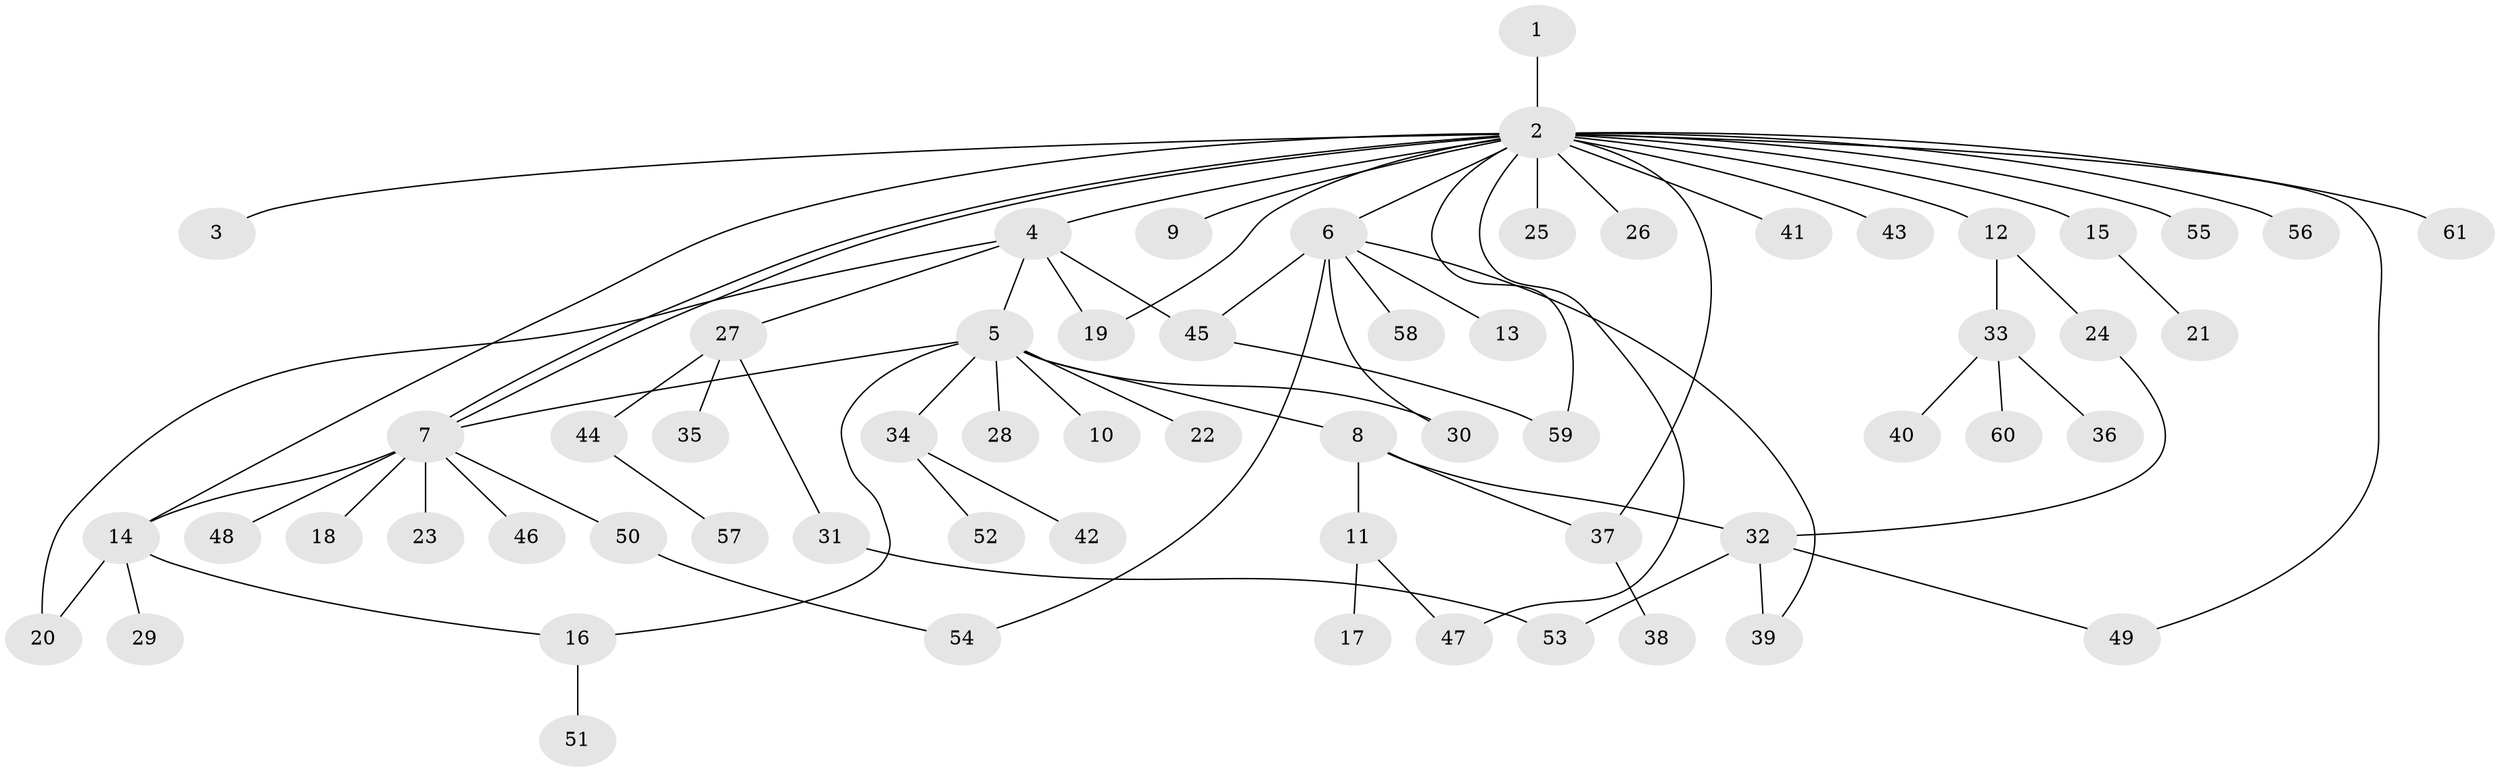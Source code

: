 // Generated by graph-tools (version 1.1) at 2025/14/03/09/25 04:14:21]
// undirected, 61 vertices, 76 edges
graph export_dot {
graph [start="1"]
  node [color=gray90,style=filled];
  1;
  2;
  3;
  4;
  5;
  6;
  7;
  8;
  9;
  10;
  11;
  12;
  13;
  14;
  15;
  16;
  17;
  18;
  19;
  20;
  21;
  22;
  23;
  24;
  25;
  26;
  27;
  28;
  29;
  30;
  31;
  32;
  33;
  34;
  35;
  36;
  37;
  38;
  39;
  40;
  41;
  42;
  43;
  44;
  45;
  46;
  47;
  48;
  49;
  50;
  51;
  52;
  53;
  54;
  55;
  56;
  57;
  58;
  59;
  60;
  61;
  1 -- 2;
  2 -- 3;
  2 -- 4;
  2 -- 6;
  2 -- 7;
  2 -- 7;
  2 -- 9;
  2 -- 12;
  2 -- 14;
  2 -- 15;
  2 -- 19;
  2 -- 25;
  2 -- 26;
  2 -- 37;
  2 -- 41;
  2 -- 43;
  2 -- 47;
  2 -- 49;
  2 -- 55;
  2 -- 56;
  2 -- 59;
  2 -- 61;
  4 -- 5;
  4 -- 19;
  4 -- 20;
  4 -- 27;
  4 -- 45;
  5 -- 7;
  5 -- 8;
  5 -- 10;
  5 -- 16;
  5 -- 22;
  5 -- 28;
  5 -- 30;
  5 -- 34;
  6 -- 13;
  6 -- 30;
  6 -- 39;
  6 -- 45;
  6 -- 54;
  6 -- 58;
  7 -- 14;
  7 -- 18;
  7 -- 23;
  7 -- 46;
  7 -- 48;
  7 -- 50;
  8 -- 11;
  8 -- 32;
  8 -- 37;
  11 -- 17;
  11 -- 47;
  12 -- 24;
  12 -- 33;
  14 -- 16;
  14 -- 20;
  14 -- 29;
  15 -- 21;
  16 -- 51;
  24 -- 32;
  27 -- 31;
  27 -- 35;
  27 -- 44;
  31 -- 53;
  32 -- 39;
  32 -- 49;
  32 -- 53;
  33 -- 36;
  33 -- 40;
  33 -- 60;
  34 -- 42;
  34 -- 52;
  37 -- 38;
  44 -- 57;
  45 -- 59;
  50 -- 54;
}

